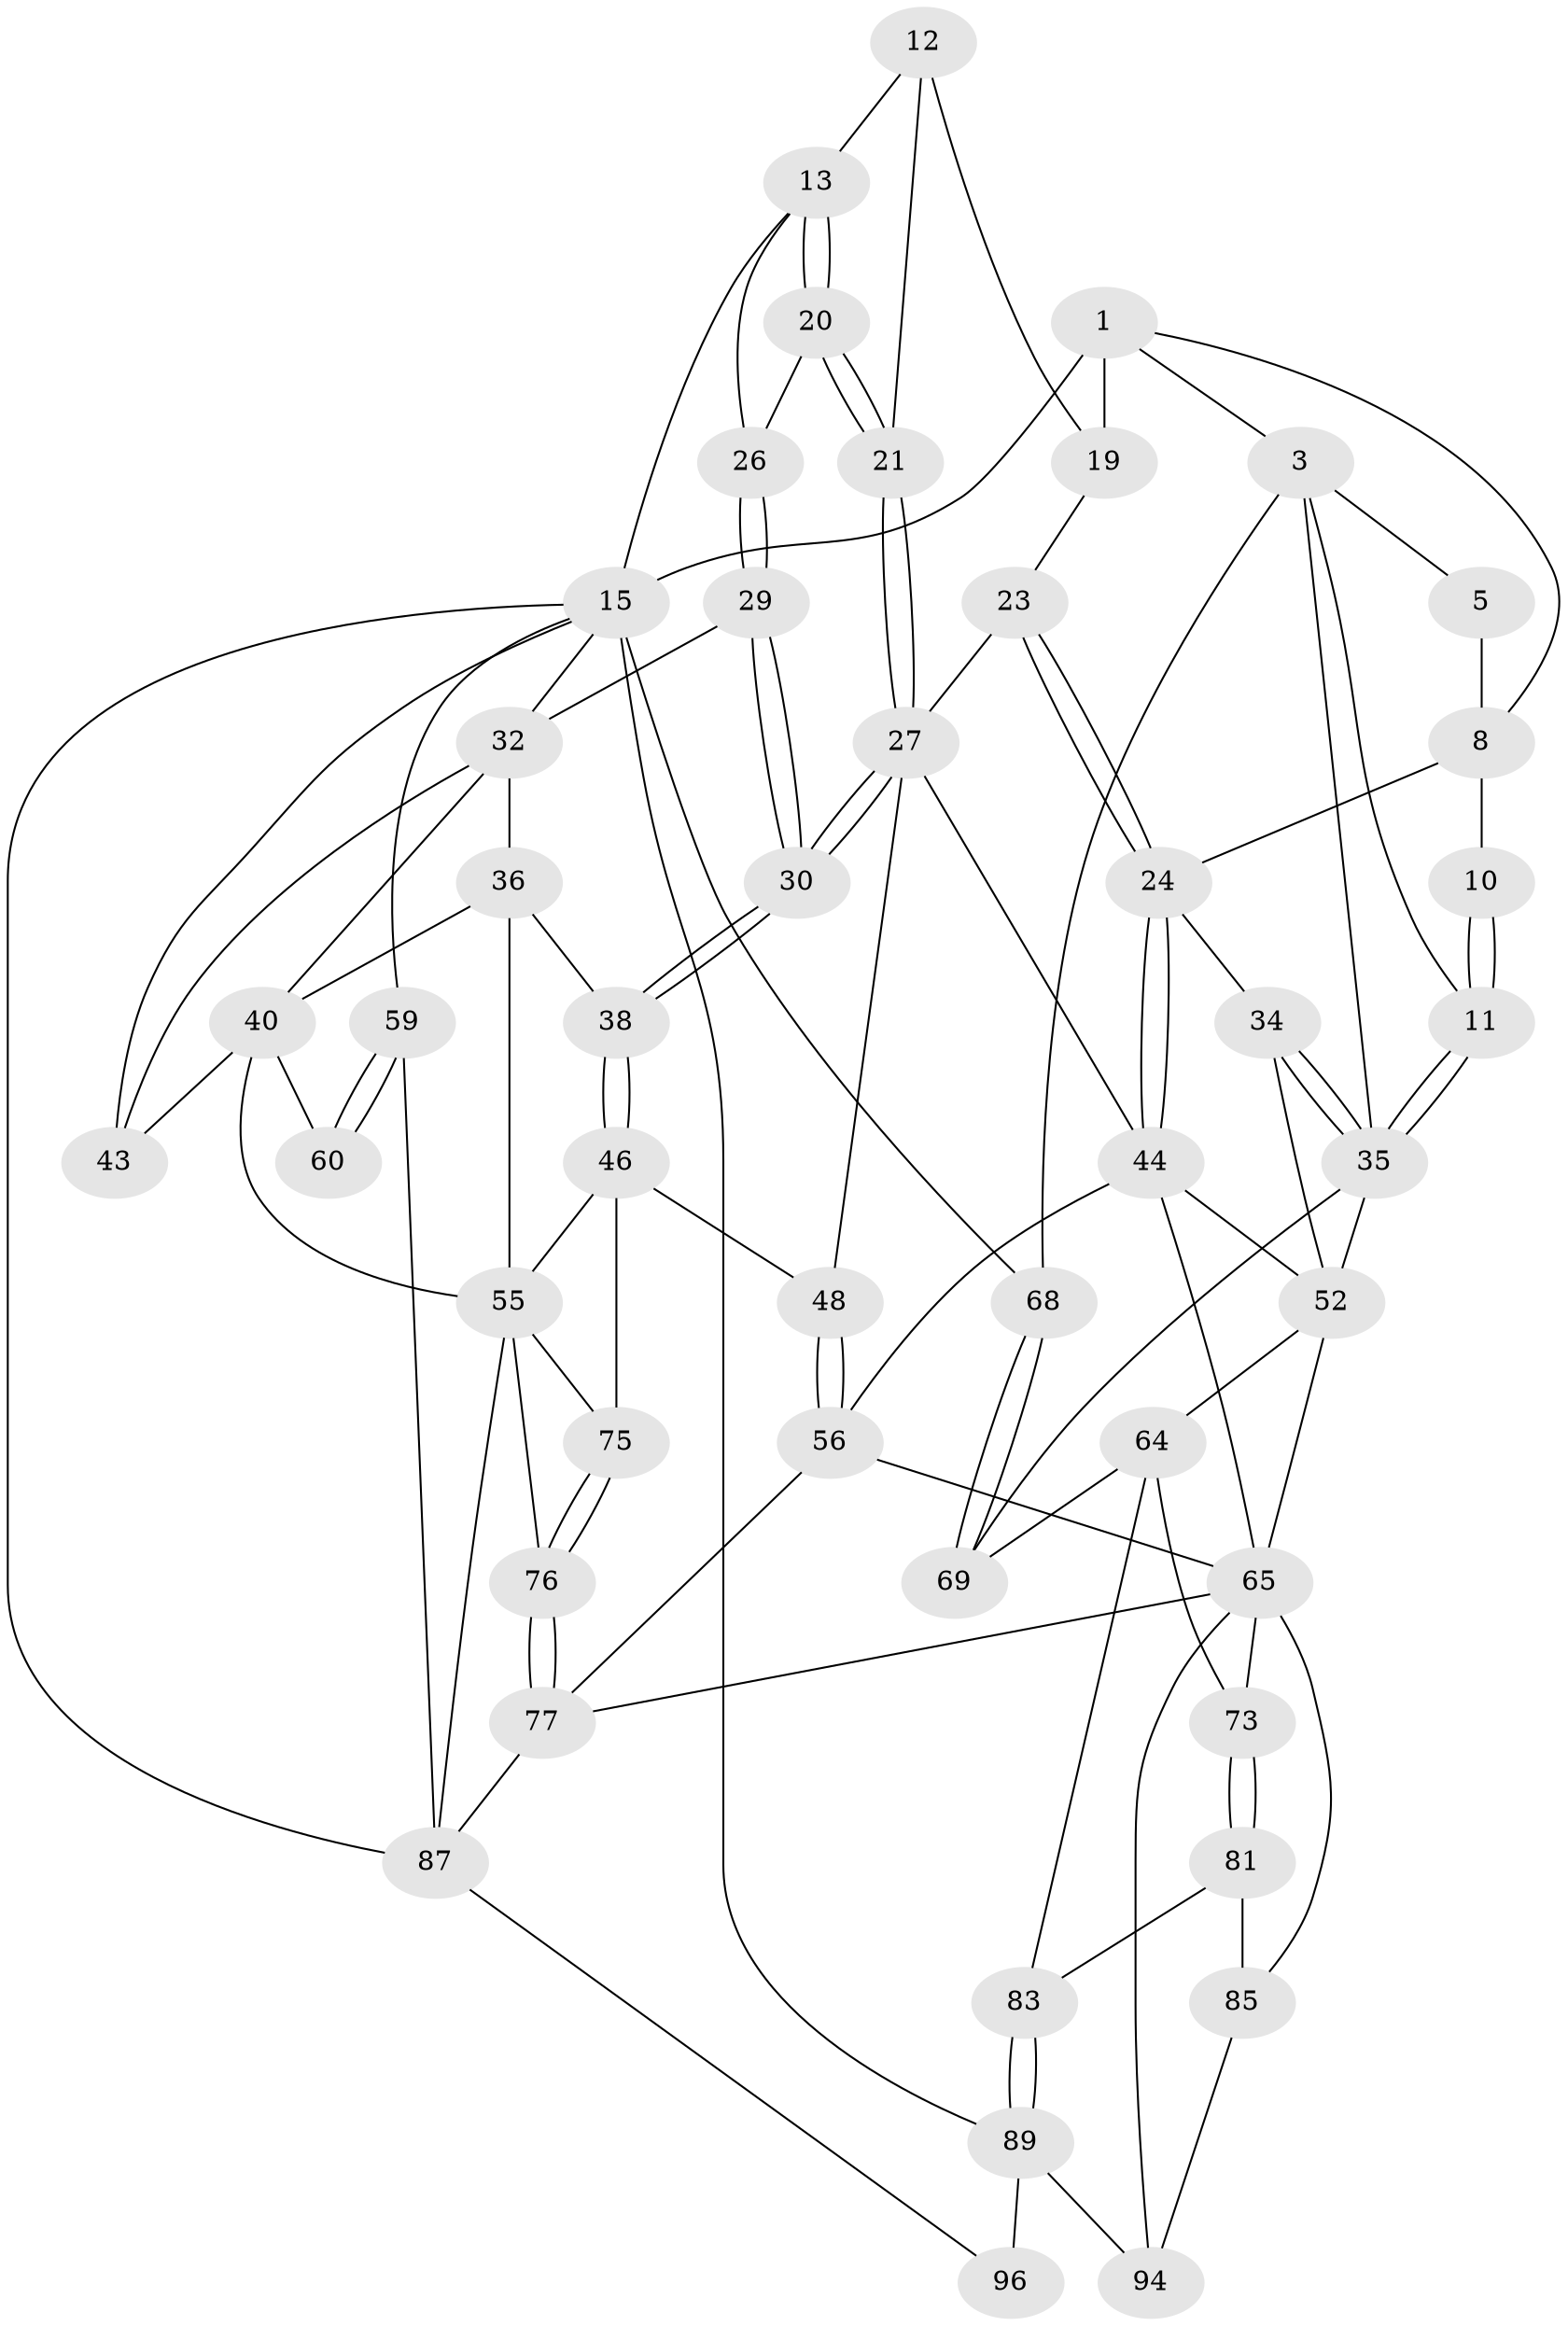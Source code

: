 // original degree distribution, {3: 0.03125, 6: 0.21875, 5: 0.53125, 4: 0.21875}
// Generated by graph-tools (version 1.1) at 2025/28/03/15/25 16:28:04]
// undirected, 48 vertices, 109 edges
graph export_dot {
graph [start="1"]
  node [color=gray90,style=filled];
  1 [pos="+0.2855813791244639+0",super="+2+6"];
  3 [pos="+0+0.12235862736603796",super="+4+42"];
  5 [pos="+0.20721416832858638+0.05523544053264699"];
  8 [pos="+0.41546791614957584+0.07410943744401823",super="+9+22"];
  10 [pos="+0.2400359240010758+0.20869706707486727"];
  11 [pos="+0.0005087425078134883+0.21508764895801438"];
  12 [pos="+0.849052154707758+0.0886862992189032",super="+18"];
  13 [pos="+0.8624733398643359+0.10191121304568126",super="+14"];
  15 [pos="+1+0.13062545554861604",super="+31+16"];
  19 [pos="+0.5706608753849329+0.06473935391841279"];
  20 [pos="+0.8470640994162122+0.23599590107113758"];
  21 [pos="+0.6950027933273878+0.24557407409665388"];
  23 [pos="+0.5375878216459862+0.15074941400757152"];
  24 [pos="+0.3988022542754391+0.3772965280661944",super="+25"];
  26 [pos="+0.8941042369121415+0.25841452154735745"];
  27 [pos="+0.6812649624990541+0.34375353288121907",super="+28"];
  29 [pos="+0.917767535694242+0.30335950438573245"];
  30 [pos="+0.7378885038604694+0.40311153456404497"];
  32 [pos="+0.9481509364793044+0.31067823040325027",super="+39+33"];
  34 [pos="+0.21409287798287396+0.4462505190875009"];
  35 [pos="+0.17240033106931368+0.43818009160826793",super="+41"];
  36 [pos="+0.8807478468637336+0.47222445496321697",super="+37"];
  38 [pos="+0.7388746198370897+0.4055472735868286"];
  40 [pos="+0.9099598051906056+0.4587290994145196",super="+49"];
  43 [pos="+1+0.4769000914335957"];
  44 [pos="+0.425679501815733+0.3946982973315576",super="+50"];
  46 [pos="+0.7100463624738648+0.5125474907282106",super="+47"];
  48 [pos="+0.5876983958806773+0.6285897198670144"];
  52 [pos="+0.2428099794507722+0.5212539201927728",super="+53+63"];
  55 [pos="+0.9213798530529124+0.667691897293304",super="+57"];
  56 [pos="+0.4798435702033768+0.6788021036593045",super="+66"];
  59 [pos="+1+1",super="+86"];
  60 [pos="+1+0.8477233574544758"];
  64 [pos="+0.20706573463021963+0.6652926151525482",super="+70"];
  65 [pos="+0.337437675594507+0.6409875252585195",super="+67"];
  68 [pos="+0+0.6841356265901481"];
  69 [pos="+0+0.6911141745535375"];
  73 [pos="+0.2790309157549284+0.7592078283597847"];
  75 [pos="+0.6203251070386849+0.6503872488753578"];
  76 [pos="+0.6345112927914776+0.8206804626539261"];
  77 [pos="+0.5504051601217044+0.921907300175432",super="+78"];
  81 [pos="+0.2221500053392904+0.8376292197408204",super="+82"];
  83 [pos="+0.1311058120627274+0.8748424387420574"];
  85 [pos="+0.31309941401541774+0.8801699821538577",super="+91"];
  87 [pos="+0.8403098881193926+0.8658390352081999",super="+92"];
  89 [pos="+0.10478167114765041+0.911863845960959",super="+90+95"];
  94 [pos="+0.28528096555487314+1"];
  96 [pos="+0.2800532696846794+1"];
  1 -- 3;
  1 -- 8;
  1 -- 19;
  1 -- 15 [weight=3];
  3 -- 11;
  3 -- 5;
  3 -- 68;
  3 -- 35;
  5 -- 8;
  8 -- 10 [weight=2];
  8 -- 24;
  10 -- 11;
  10 -- 11;
  11 -- 35;
  11 -- 35;
  12 -- 13;
  12 -- 19;
  12 -- 21;
  13 -- 20;
  13 -- 20;
  13 -- 26;
  13 -- 15;
  15 -- 32;
  15 -- 43;
  15 -- 68;
  15 -- 87;
  15 -- 89;
  15 -- 59;
  19 -- 23;
  20 -- 21;
  20 -- 21;
  20 -- 26;
  21 -- 27;
  21 -- 27;
  23 -- 24;
  23 -- 24;
  23 -- 27;
  24 -- 44;
  24 -- 44;
  24 -- 34;
  26 -- 29;
  26 -- 29;
  27 -- 30;
  27 -- 30;
  27 -- 48;
  27 -- 44;
  29 -- 30;
  29 -- 30;
  29 -- 32;
  30 -- 38;
  30 -- 38;
  32 -- 40;
  32 -- 43;
  32 -- 36;
  34 -- 35;
  34 -- 35;
  34 -- 52;
  35 -- 52;
  35 -- 69;
  36 -- 40;
  36 -- 38;
  36 -- 55;
  38 -- 46;
  38 -- 46;
  40 -- 43;
  40 -- 60;
  40 -- 55;
  44 -- 56;
  44 -- 65;
  44 -- 52;
  46 -- 55;
  46 -- 48;
  46 -- 75;
  48 -- 56;
  48 -- 56;
  52 -- 64 [weight=2];
  52 -- 65;
  55 -- 87;
  55 -- 75;
  55 -- 76;
  56 -- 77;
  56 -- 65;
  59 -- 60 [weight=2];
  59 -- 60;
  59 -- 87;
  64 -- 73;
  64 -- 83;
  64 -- 69;
  65 -- 85;
  65 -- 73;
  65 -- 77;
  65 -- 94;
  68 -- 69;
  68 -- 69;
  73 -- 81;
  73 -- 81;
  75 -- 76;
  75 -- 76;
  76 -- 77;
  76 -- 77;
  77 -- 87;
  81 -- 85 [weight=2];
  81 -- 83;
  83 -- 89;
  83 -- 89;
  85 -- 94;
  87 -- 96;
  89 -- 96 [weight=2];
  89 -- 94;
}
